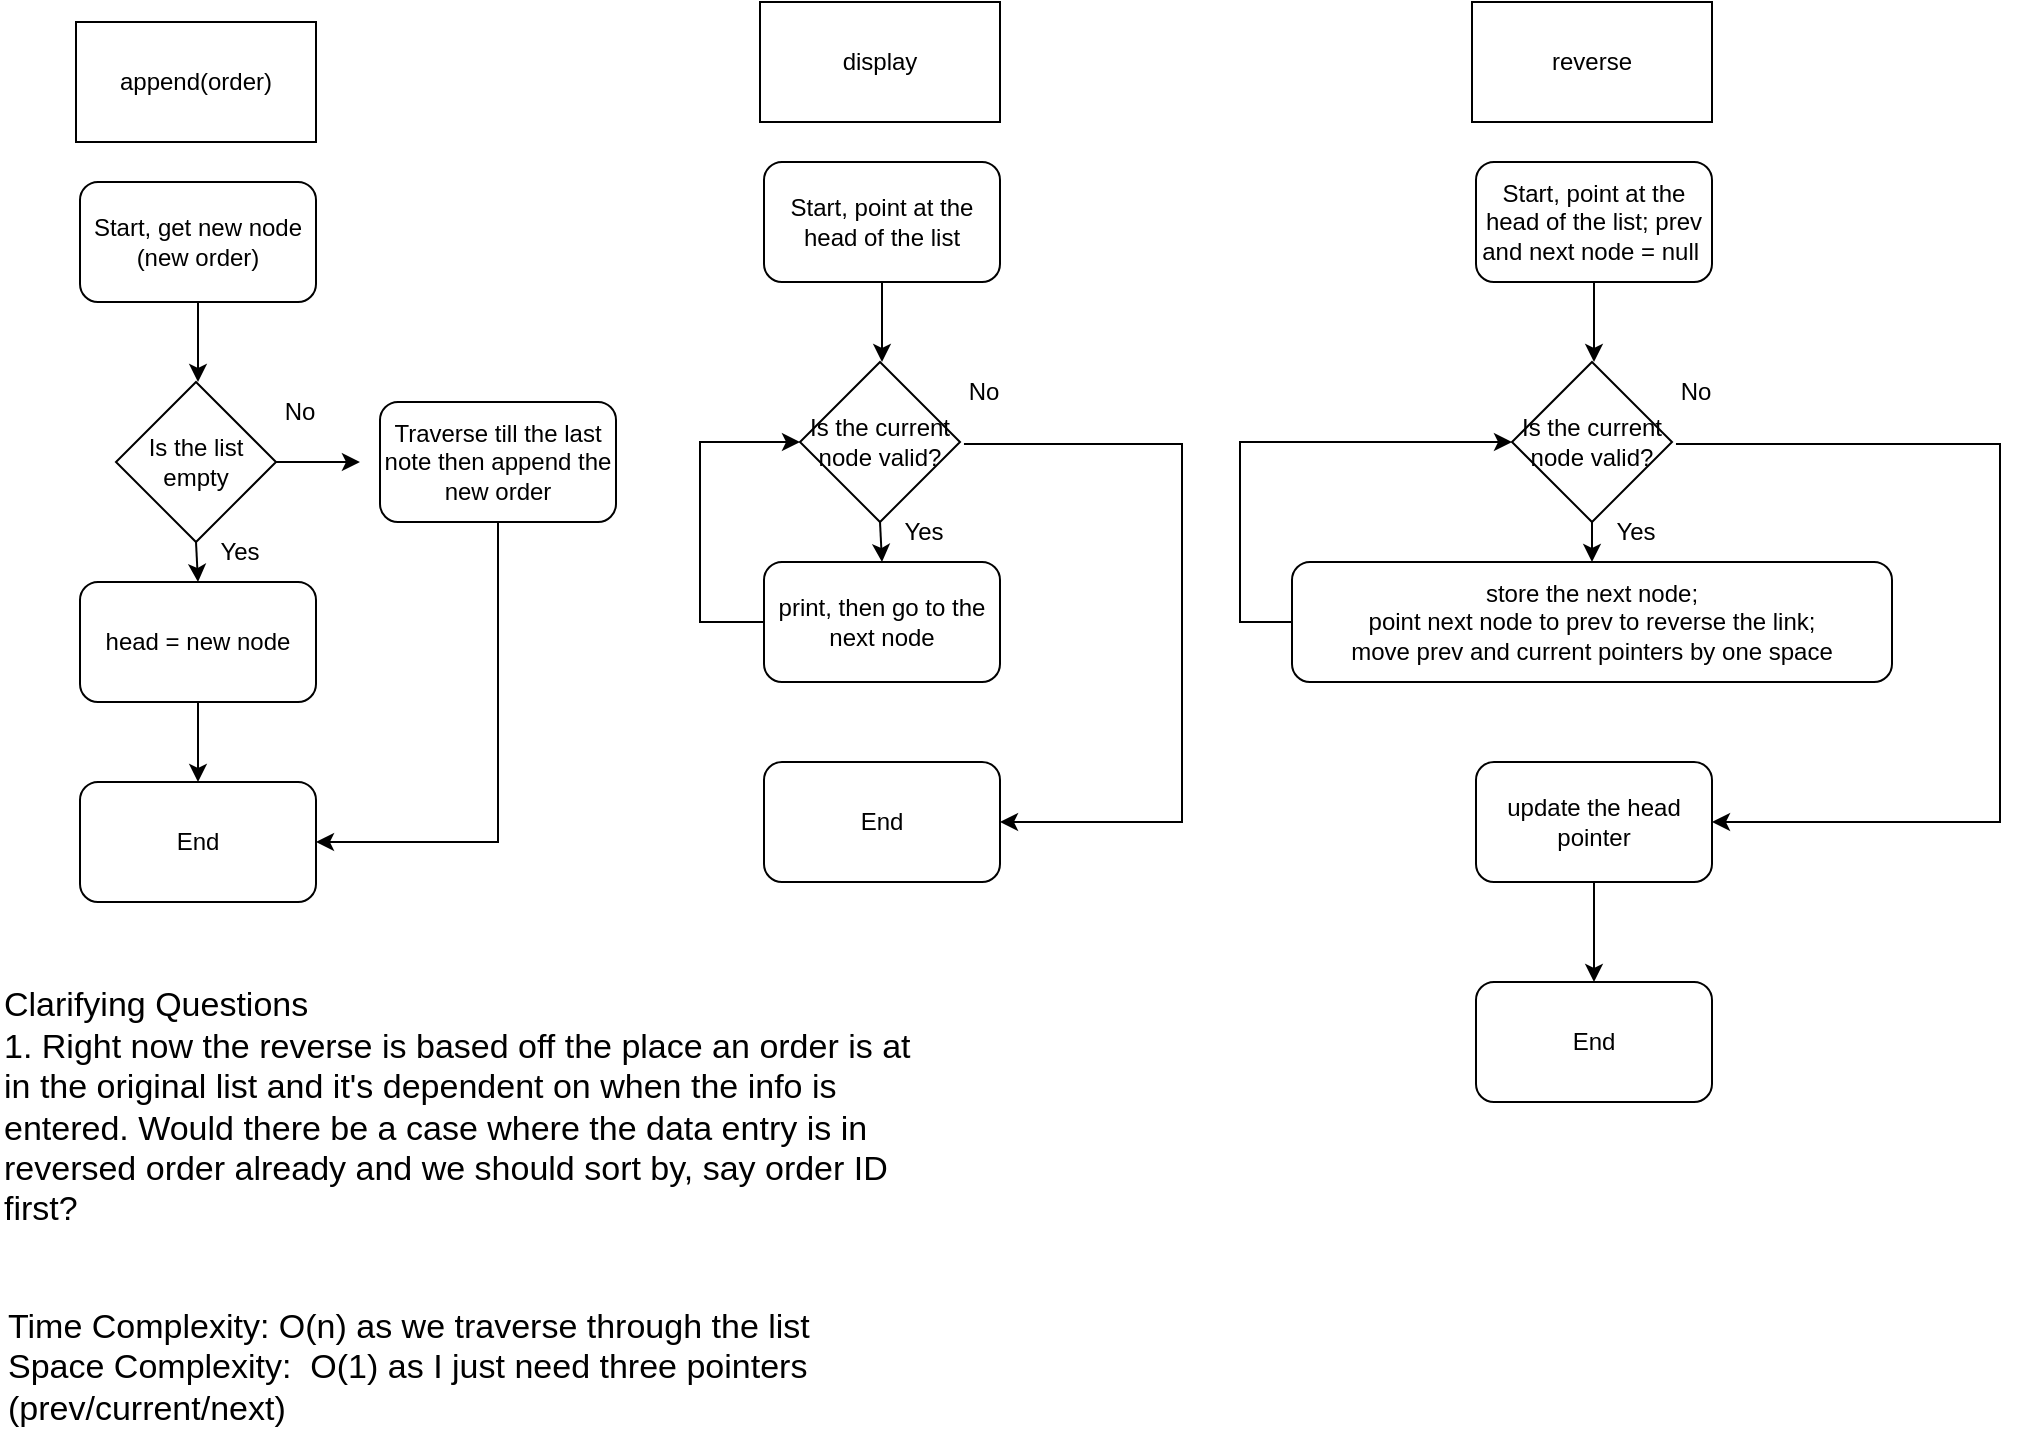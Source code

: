 <mxfile version="24.2.8" type="github">
  <diagram name="Page-1" id="AnehInxR2WRF6IvSchff">
    <mxGraphModel dx="1434" dy="772" grid="1" gridSize="10" guides="1" tooltips="1" connect="1" arrows="1" fold="1" page="1" pageScale="1" pageWidth="850" pageHeight="1100" math="0" shadow="0">
      <root>
        <mxCell id="0" />
        <mxCell id="1" parent="0" />
        <mxCell id="nGlddZ9H97bcqV7GRn4p-4" style="edgeStyle=orthogonalEdgeStyle;rounded=0;orthogonalLoop=1;jettySize=auto;html=1;exitX=0.5;exitY=1;exitDx=0;exitDy=0;" parent="1" source="nGlddZ9H97bcqV7GRn4p-1" edge="1">
          <mxGeometry relative="1" as="geometry">
            <mxPoint x="149" y="230" as="targetPoint" />
          </mxGeometry>
        </mxCell>
        <mxCell id="nGlddZ9H97bcqV7GRn4p-1" value="Start, get new node (new order)" style="rounded=1;whiteSpace=wrap;html=1;" parent="1" vertex="1">
          <mxGeometry x="90" y="130" width="118" height="60" as="geometry" />
        </mxCell>
        <mxCell id="nGlddZ9H97bcqV7GRn4p-2" value="append(order)" style="rounded=0;whiteSpace=wrap;html=1;" parent="1" vertex="1">
          <mxGeometry x="88" y="50" width="120" height="60" as="geometry" />
        </mxCell>
        <mxCell id="nGlddZ9H97bcqV7GRn4p-3" value="" style="endArrow=classic;html=1;rounded=0;exitX=0.5;exitY=1;exitDx=0;exitDy=0;entryX=0.5;entryY=0;entryDx=0;entryDy=0;" parent="1" source="nGlddZ9H97bcqV7GRn4p-5" target="nGlddZ9H97bcqV7GRn4p-6" edge="1">
          <mxGeometry width="50" height="50" relative="1" as="geometry">
            <mxPoint x="400" y="420" as="sourcePoint" />
            <mxPoint x="450" y="370" as="targetPoint" />
          </mxGeometry>
        </mxCell>
        <mxCell id="nGlddZ9H97bcqV7GRn4p-5" value="Is the list empty" style="rhombus;whiteSpace=wrap;html=1;" parent="1" vertex="1">
          <mxGeometry x="108" y="230" width="80" height="80" as="geometry" />
        </mxCell>
        <mxCell id="nGlddZ9H97bcqV7GRn4p-6" value="head = new node" style="rounded=1;whiteSpace=wrap;html=1;" parent="1" vertex="1">
          <mxGeometry x="90" y="330" width="118" height="60" as="geometry" />
        </mxCell>
        <mxCell id="sAY-vbmq4U0go5DJlg-5-2" value="Yes" style="text;html=1;align=center;verticalAlign=middle;whiteSpace=wrap;rounded=0;" vertex="1" parent="1">
          <mxGeometry x="140" y="300" width="60" height="30" as="geometry" />
        </mxCell>
        <mxCell id="sAY-vbmq4U0go5DJlg-5-3" value="" style="endArrow=classic;html=1;rounded=0;exitX=1;exitY=0.5;exitDx=0;exitDy=0;entryX=-0.085;entryY=0.5;entryDx=0;entryDy=0;entryPerimeter=0;" edge="1" parent="1" source="nGlddZ9H97bcqV7GRn4p-5" target="sAY-vbmq4U0go5DJlg-5-6">
          <mxGeometry width="50" height="50" relative="1" as="geometry">
            <mxPoint x="188" y="270" as="sourcePoint" />
            <mxPoint x="250" y="270" as="targetPoint" />
          </mxGeometry>
        </mxCell>
        <mxCell id="nGlddZ9H97bcqV7GRn4p-7" value="No" style="text;html=1;align=center;verticalAlign=middle;whiteSpace=wrap;rounded=0;" parent="1" vertex="1">
          <mxGeometry x="170" y="230" width="60" height="30" as="geometry" />
        </mxCell>
        <mxCell id="sAY-vbmq4U0go5DJlg-5-6" value="Traverse till the last note then append the new order" style="rounded=1;whiteSpace=wrap;html=1;" vertex="1" parent="1">
          <mxGeometry x="240" y="240" width="118" height="60" as="geometry" />
        </mxCell>
        <mxCell id="sAY-vbmq4U0go5DJlg-5-7" value="End" style="rounded=1;whiteSpace=wrap;html=1;" vertex="1" parent="1">
          <mxGeometry x="90" y="430" width="118" height="60" as="geometry" />
        </mxCell>
        <mxCell id="sAY-vbmq4U0go5DJlg-5-9" value="" style="endArrow=classic;html=1;rounded=0;exitX=0.5;exitY=1;exitDx=0;exitDy=0;entryX=0.5;entryY=0;entryDx=0;entryDy=0;" edge="1" parent="1" source="nGlddZ9H97bcqV7GRn4p-6" target="sAY-vbmq4U0go5DJlg-5-7">
          <mxGeometry width="50" height="50" relative="1" as="geometry">
            <mxPoint x="400" y="420" as="sourcePoint" />
            <mxPoint x="450" y="370" as="targetPoint" />
          </mxGeometry>
        </mxCell>
        <mxCell id="sAY-vbmq4U0go5DJlg-5-10" value="" style="endArrow=classic;html=1;rounded=0;exitX=0.5;exitY=1;exitDx=0;exitDy=0;entryX=1;entryY=0.5;entryDx=0;entryDy=0;" edge="1" parent="1" source="sAY-vbmq4U0go5DJlg-5-6" target="sAY-vbmq4U0go5DJlg-5-7">
          <mxGeometry width="50" height="50" relative="1" as="geometry">
            <mxPoint x="400" y="420" as="sourcePoint" />
            <mxPoint x="450" y="370" as="targetPoint" />
            <Array as="points">
              <mxPoint x="299" y="460" />
            </Array>
          </mxGeometry>
        </mxCell>
        <mxCell id="sAY-vbmq4U0go5DJlg-5-11" style="edgeStyle=orthogonalEdgeStyle;rounded=0;orthogonalLoop=1;jettySize=auto;html=1;exitX=0.5;exitY=1;exitDx=0;exitDy=0;" edge="1" parent="1" source="sAY-vbmq4U0go5DJlg-5-12">
          <mxGeometry relative="1" as="geometry">
            <mxPoint x="491" y="220" as="targetPoint" />
          </mxGeometry>
        </mxCell>
        <mxCell id="sAY-vbmq4U0go5DJlg-5-12" value="Start, point at the head of the list" style="rounded=1;whiteSpace=wrap;html=1;" vertex="1" parent="1">
          <mxGeometry x="432" y="120" width="118" height="60" as="geometry" />
        </mxCell>
        <mxCell id="sAY-vbmq4U0go5DJlg-5-13" value="display" style="rounded=0;whiteSpace=wrap;html=1;" vertex="1" parent="1">
          <mxGeometry x="430" y="40" width="120" height="60" as="geometry" />
        </mxCell>
        <mxCell id="sAY-vbmq4U0go5DJlg-5-14" value="" style="endArrow=classic;html=1;rounded=0;exitX=0.5;exitY=1;exitDx=0;exitDy=0;entryX=0.5;entryY=0;entryDx=0;entryDy=0;" edge="1" parent="1" source="sAY-vbmq4U0go5DJlg-5-15" target="sAY-vbmq4U0go5DJlg-5-16">
          <mxGeometry width="50" height="50" relative="1" as="geometry">
            <mxPoint x="742" y="410" as="sourcePoint" />
            <mxPoint x="792" y="360" as="targetPoint" />
          </mxGeometry>
        </mxCell>
        <mxCell id="sAY-vbmq4U0go5DJlg-5-15" value="Is the current node valid?" style="rhombus;whiteSpace=wrap;html=1;" vertex="1" parent="1">
          <mxGeometry x="450" y="220" width="80" height="80" as="geometry" />
        </mxCell>
        <mxCell id="sAY-vbmq4U0go5DJlg-5-16" value="print, then go to the next node" style="rounded=1;whiteSpace=wrap;html=1;" vertex="1" parent="1">
          <mxGeometry x="432" y="320" width="118" height="60" as="geometry" />
        </mxCell>
        <mxCell id="sAY-vbmq4U0go5DJlg-5-17" value="Yes" style="text;html=1;align=center;verticalAlign=middle;whiteSpace=wrap;rounded=0;" vertex="1" parent="1">
          <mxGeometry x="482" y="290" width="60" height="30" as="geometry" />
        </mxCell>
        <mxCell id="sAY-vbmq4U0go5DJlg-5-19" value="No" style="text;html=1;align=center;verticalAlign=middle;whiteSpace=wrap;rounded=0;" vertex="1" parent="1">
          <mxGeometry x="512" y="220" width="60" height="30" as="geometry" />
        </mxCell>
        <mxCell id="sAY-vbmq4U0go5DJlg-5-21" value="End" style="rounded=1;whiteSpace=wrap;html=1;" vertex="1" parent="1">
          <mxGeometry x="432" y="420" width="118" height="60" as="geometry" />
        </mxCell>
        <mxCell id="sAY-vbmq4U0go5DJlg-5-23" value="" style="endArrow=classic;html=1;rounded=0;exitX=0.333;exitY=1.367;exitDx=0;exitDy=0;entryX=1;entryY=0.5;entryDx=0;entryDy=0;exitPerimeter=0;" edge="1" parent="1" source="sAY-vbmq4U0go5DJlg-5-19" target="sAY-vbmq4U0go5DJlg-5-21">
          <mxGeometry width="50" height="50" relative="1" as="geometry">
            <mxPoint x="641" y="290" as="sourcePoint" />
            <mxPoint x="792" y="360" as="targetPoint" />
            <Array as="points">
              <mxPoint x="641" y="261" />
              <mxPoint x="641" y="450" />
            </Array>
          </mxGeometry>
        </mxCell>
        <mxCell id="sAY-vbmq4U0go5DJlg-5-24" value="" style="endArrow=classic;html=1;rounded=0;entryX=0;entryY=0.5;entryDx=0;entryDy=0;exitX=0;exitY=0.5;exitDx=0;exitDy=0;" edge="1" parent="1" source="sAY-vbmq4U0go5DJlg-5-16" target="sAY-vbmq4U0go5DJlg-5-15">
          <mxGeometry width="50" height="50" relative="1" as="geometry">
            <mxPoint x="393" y="340" as="sourcePoint" />
            <mxPoint x="425" y="270" as="targetPoint" />
            <Array as="points">
              <mxPoint x="400" y="350" />
              <mxPoint x="400" y="260" />
            </Array>
          </mxGeometry>
        </mxCell>
        <mxCell id="sAY-vbmq4U0go5DJlg-5-25" style="edgeStyle=orthogonalEdgeStyle;rounded=0;orthogonalLoop=1;jettySize=auto;html=1;exitX=0.5;exitY=1;exitDx=0;exitDy=0;" edge="1" parent="1" source="sAY-vbmq4U0go5DJlg-5-26">
          <mxGeometry relative="1" as="geometry">
            <mxPoint x="847" y="220" as="targetPoint" />
          </mxGeometry>
        </mxCell>
        <mxCell id="sAY-vbmq4U0go5DJlg-5-26" value="Start, point at the head of the list; prev and next node = null&amp;nbsp;" style="rounded=1;whiteSpace=wrap;html=1;" vertex="1" parent="1">
          <mxGeometry x="788" y="120" width="118" height="60" as="geometry" />
        </mxCell>
        <mxCell id="sAY-vbmq4U0go5DJlg-5-27" value="reverse" style="rounded=0;whiteSpace=wrap;html=1;" vertex="1" parent="1">
          <mxGeometry x="786" y="40" width="120" height="60" as="geometry" />
        </mxCell>
        <mxCell id="sAY-vbmq4U0go5DJlg-5-28" value="" style="endArrow=classic;html=1;rounded=0;exitX=0.5;exitY=1;exitDx=0;exitDy=0;entryX=0.5;entryY=0;entryDx=0;entryDy=0;" edge="1" parent="1" source="sAY-vbmq4U0go5DJlg-5-29" target="sAY-vbmq4U0go5DJlg-5-30">
          <mxGeometry width="50" height="50" relative="1" as="geometry">
            <mxPoint x="1098" y="410" as="sourcePoint" />
            <mxPoint x="1148" y="360" as="targetPoint" />
          </mxGeometry>
        </mxCell>
        <mxCell id="sAY-vbmq4U0go5DJlg-5-29" value="Is the current node valid?" style="rhombus;whiteSpace=wrap;html=1;" vertex="1" parent="1">
          <mxGeometry x="806" y="220" width="80" height="80" as="geometry" />
        </mxCell>
        <mxCell id="sAY-vbmq4U0go5DJlg-5-30" value="store the next node;&lt;div&gt;point next node to prev to reverse the link;&lt;/div&gt;&lt;div&gt;move prev and current pointers by one space&lt;br&gt;&lt;/div&gt;" style="rounded=1;whiteSpace=wrap;html=1;" vertex="1" parent="1">
          <mxGeometry x="696" y="320" width="300" height="60" as="geometry" />
        </mxCell>
        <mxCell id="sAY-vbmq4U0go5DJlg-5-31" value="Yes" style="text;html=1;align=center;verticalAlign=middle;whiteSpace=wrap;rounded=0;" vertex="1" parent="1">
          <mxGeometry x="838" y="290" width="60" height="30" as="geometry" />
        </mxCell>
        <mxCell id="sAY-vbmq4U0go5DJlg-5-32" value="No" style="text;html=1;align=center;verticalAlign=middle;whiteSpace=wrap;rounded=0;" vertex="1" parent="1">
          <mxGeometry x="868" y="220" width="60" height="30" as="geometry" />
        </mxCell>
        <mxCell id="sAY-vbmq4U0go5DJlg-5-33" value="update the head pointer" style="rounded=1;whiteSpace=wrap;html=1;" vertex="1" parent="1">
          <mxGeometry x="788" y="420" width="118" height="60" as="geometry" />
        </mxCell>
        <mxCell id="sAY-vbmq4U0go5DJlg-5-34" value="" style="endArrow=classic;html=1;rounded=0;exitX=0.333;exitY=1.367;exitDx=0;exitDy=0;entryX=1;entryY=0.5;entryDx=0;entryDy=0;exitPerimeter=0;" edge="1" parent="1" source="sAY-vbmq4U0go5DJlg-5-32" target="sAY-vbmq4U0go5DJlg-5-33">
          <mxGeometry width="50" height="50" relative="1" as="geometry">
            <mxPoint x="997" y="290" as="sourcePoint" />
            <mxPoint x="1148" y="360" as="targetPoint" />
            <Array as="points">
              <mxPoint x="1050" y="261" />
              <mxPoint x="1050" y="350" />
              <mxPoint x="1050" y="450" />
            </Array>
          </mxGeometry>
        </mxCell>
        <mxCell id="sAY-vbmq4U0go5DJlg-5-35" value="" style="endArrow=classic;html=1;rounded=0;entryX=0;entryY=0.5;entryDx=0;entryDy=0;exitX=0;exitY=0.5;exitDx=0;exitDy=0;" edge="1" parent="1" source="sAY-vbmq4U0go5DJlg-5-30" target="sAY-vbmq4U0go5DJlg-5-29">
          <mxGeometry width="50" height="50" relative="1" as="geometry">
            <mxPoint x="749" y="340" as="sourcePoint" />
            <mxPoint x="781" y="270" as="targetPoint" />
            <Array as="points">
              <mxPoint x="670" y="350" />
              <mxPoint x="670" y="260" />
              <mxPoint x="756" y="260" />
            </Array>
          </mxGeometry>
        </mxCell>
        <mxCell id="sAY-vbmq4U0go5DJlg-5-42" value="End" style="rounded=1;whiteSpace=wrap;html=1;" vertex="1" parent="1">
          <mxGeometry x="788" y="530" width="118" height="60" as="geometry" />
        </mxCell>
        <mxCell id="sAY-vbmq4U0go5DJlg-5-43" value="" style="endArrow=classic;html=1;rounded=0;exitX=0.5;exitY=1;exitDx=0;exitDy=0;entryX=0.5;entryY=0;entryDx=0;entryDy=0;" edge="1" parent="1" source="sAY-vbmq4U0go5DJlg-5-33" target="sAY-vbmq4U0go5DJlg-5-42">
          <mxGeometry width="50" height="50" relative="1" as="geometry">
            <mxPoint x="400" y="420" as="sourcePoint" />
            <mxPoint x="450" y="370" as="targetPoint" />
          </mxGeometry>
        </mxCell>
        <mxCell id="sAY-vbmq4U0go5DJlg-5-44" value="&lt;font style=&quot;font-size: 17px;&quot;&gt;Clarifying Questions&lt;/font&gt;&lt;div style=&quot;font-size: 17px;&quot;&gt;1. Right now the reverse is based off the place an order is at in the original list and it&#39;s dependent on when the info is entered. Would there be a case where the data entry is in reversed order already and we should sort by, say order ID first?&amp;nbsp;&lt;/div&gt;" style="text;html=1;align=left;verticalAlign=middle;whiteSpace=wrap;rounded=0;" vertex="1" parent="1">
          <mxGeometry x="50" y="550" width="460" height="85" as="geometry" />
        </mxCell>
        <mxCell id="sAY-vbmq4U0go5DJlg-5-45" value="&lt;span style=&quot;font-size: 17px;&quot;&gt;Time Complexity: O(n) as we traverse through the list&lt;/span&gt;&lt;div&gt;&lt;span style=&quot;font-size: 17px;&quot;&gt;Space Complexity:&amp;nbsp; O(1) as I just need three pointers (prev/current/next)&lt;br&gt;&lt;/span&gt;&lt;/div&gt;" style="text;html=1;align=left;verticalAlign=middle;whiteSpace=wrap;rounded=0;" vertex="1" parent="1">
          <mxGeometry x="52" y="680" width="460" height="85" as="geometry" />
        </mxCell>
      </root>
    </mxGraphModel>
  </diagram>
</mxfile>

